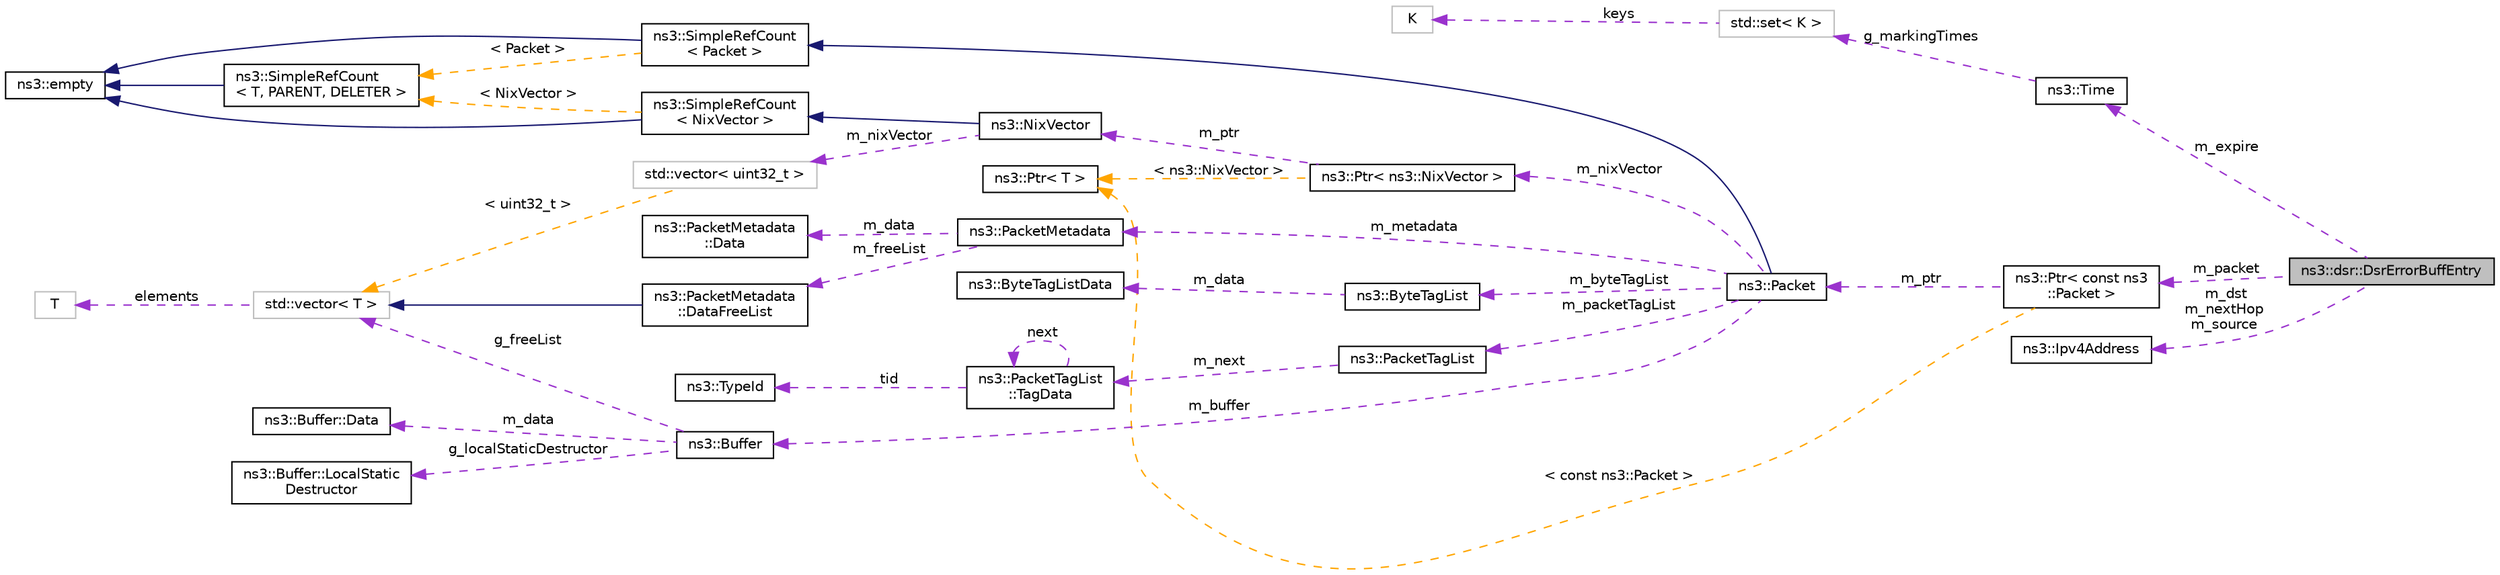 digraph "ns3::dsr::DsrErrorBuffEntry"
{
 // LATEX_PDF_SIZE
  edge [fontname="Helvetica",fontsize="10",labelfontname="Helvetica",labelfontsize="10"];
  node [fontname="Helvetica",fontsize="10",shape=record];
  rankdir="LR";
  Node1 [label="ns3::dsr::DsrErrorBuffEntry",height=0.2,width=0.4,color="black", fillcolor="grey75", style="filled", fontcolor="black",tooltip="DSR Error Buffer Entry."];
  Node2 -> Node1 [dir="back",color="darkorchid3",fontsize="10",style="dashed",label=" m_expire" ,fontname="Helvetica"];
  Node2 [label="ns3::Time",height=0.2,width=0.4,color="black", fillcolor="white", style="filled",URL="$classns3_1_1_time.html",tooltip="Simulation virtual time values and global simulation resolution."];
  Node3 -> Node2 [dir="back",color="darkorchid3",fontsize="10",style="dashed",label=" g_markingTimes" ,fontname="Helvetica"];
  Node3 [label="std::set\< K \>",height=0.2,width=0.4,color="grey75", fillcolor="white", style="filled",tooltip=" "];
  Node4 -> Node3 [dir="back",color="darkorchid3",fontsize="10",style="dashed",label=" keys" ,fontname="Helvetica"];
  Node4 [label="K",height=0.2,width=0.4,color="grey75", fillcolor="white", style="filled",tooltip=" "];
  Node5 -> Node1 [dir="back",color="darkorchid3",fontsize="10",style="dashed",label=" m_packet" ,fontname="Helvetica"];
  Node5 [label="ns3::Ptr\< const ns3\l::Packet \>",height=0.2,width=0.4,color="black", fillcolor="white", style="filled",URL="$classns3_1_1_ptr.html",tooltip=" "];
  Node6 -> Node5 [dir="back",color="darkorchid3",fontsize="10",style="dashed",label=" m_ptr" ,fontname="Helvetica"];
  Node6 [label="ns3::Packet",height=0.2,width=0.4,color="black", fillcolor="white", style="filled",URL="$classns3_1_1_packet.html",tooltip="network packets"];
  Node7 -> Node6 [dir="back",color="midnightblue",fontsize="10",style="solid",fontname="Helvetica"];
  Node7 [label="ns3::SimpleRefCount\l\< Packet \>",height=0.2,width=0.4,color="black", fillcolor="white", style="filled",URL="$classns3_1_1_simple_ref_count.html",tooltip=" "];
  Node8 -> Node7 [dir="back",color="midnightblue",fontsize="10",style="solid",fontname="Helvetica"];
  Node8 [label="ns3::empty",height=0.2,width=0.4,color="black", fillcolor="white", style="filled",URL="$classns3_1_1empty.html",tooltip="make Callback use a separate empty type"];
  Node9 -> Node7 [dir="back",color="orange",fontsize="10",style="dashed",label=" \< Packet \>" ,fontname="Helvetica"];
  Node9 [label="ns3::SimpleRefCount\l\< T, PARENT, DELETER \>",height=0.2,width=0.4,color="black", fillcolor="white", style="filled",URL="$classns3_1_1_simple_ref_count.html",tooltip="A template-based reference counting class."];
  Node8 -> Node9 [dir="back",color="midnightblue",fontsize="10",style="solid",fontname="Helvetica"];
  Node10 -> Node6 [dir="back",color="darkorchid3",fontsize="10",style="dashed",label=" m_nixVector" ,fontname="Helvetica"];
  Node10 [label="ns3::Ptr\< ns3::NixVector \>",height=0.2,width=0.4,color="black", fillcolor="white", style="filled",URL="$classns3_1_1_ptr.html",tooltip=" "];
  Node11 -> Node10 [dir="back",color="darkorchid3",fontsize="10",style="dashed",label=" m_ptr" ,fontname="Helvetica"];
  Node11 [label="ns3::NixVector",height=0.2,width=0.4,color="black", fillcolor="white", style="filled",URL="$classns3_1_1_nix_vector.html",tooltip="Neighbor-index data structure for nix-vector routing."];
  Node12 -> Node11 [dir="back",color="midnightblue",fontsize="10",style="solid",fontname="Helvetica"];
  Node12 [label="ns3::SimpleRefCount\l\< NixVector \>",height=0.2,width=0.4,color="black", fillcolor="white", style="filled",URL="$classns3_1_1_simple_ref_count.html",tooltip=" "];
  Node8 -> Node12 [dir="back",color="midnightblue",fontsize="10",style="solid",fontname="Helvetica"];
  Node9 -> Node12 [dir="back",color="orange",fontsize="10",style="dashed",label=" \< NixVector \>" ,fontname="Helvetica"];
  Node13 -> Node11 [dir="back",color="darkorchid3",fontsize="10",style="dashed",label=" m_nixVector" ,fontname="Helvetica"];
  Node13 [label="std::vector\< uint32_t \>",height=0.2,width=0.4,color="grey75", fillcolor="white", style="filled",tooltip=" "];
  Node14 -> Node13 [dir="back",color="orange",fontsize="10",style="dashed",label=" \< uint32_t \>" ,fontname="Helvetica"];
  Node14 [label="std::vector\< T \>",height=0.2,width=0.4,color="grey75", fillcolor="white", style="filled",tooltip=" "];
  Node15 -> Node14 [dir="back",color="darkorchid3",fontsize="10",style="dashed",label=" elements" ,fontname="Helvetica"];
  Node15 [label="T",height=0.2,width=0.4,color="grey75", fillcolor="white", style="filled",tooltip=" "];
  Node16 -> Node10 [dir="back",color="orange",fontsize="10",style="dashed",label=" \< ns3::NixVector \>" ,fontname="Helvetica"];
  Node16 [label="ns3::Ptr\< T \>",height=0.2,width=0.4,color="black", fillcolor="white", style="filled",URL="$classns3_1_1_ptr.html",tooltip="Smart pointer class similar to boost::intrusive_ptr."];
  Node17 -> Node6 [dir="back",color="darkorchid3",fontsize="10",style="dashed",label=" m_metadata" ,fontname="Helvetica"];
  Node17 [label="ns3::PacketMetadata",height=0.2,width=0.4,color="black", fillcolor="white", style="filled",URL="$classns3_1_1_packet_metadata.html",tooltip="Handle packet metadata about packet headers and trailers."];
  Node18 -> Node17 [dir="back",color="darkorchid3",fontsize="10",style="dashed",label=" m_data" ,fontname="Helvetica"];
  Node18 [label="ns3::PacketMetadata\l::Data",height=0.2,width=0.4,color="black", fillcolor="white", style="filled",URL="$structns3_1_1_packet_metadata_1_1_data.html",tooltip="Data structure."];
  Node19 -> Node17 [dir="back",color="darkorchid3",fontsize="10",style="dashed",label=" m_freeList" ,fontname="Helvetica"];
  Node19 [label="ns3::PacketMetadata\l::DataFreeList",height=0.2,width=0.4,color="black", fillcolor="white", style="filled",URL="$classns3_1_1_packet_metadata_1_1_data_free_list.html",tooltip="Class to hold all the metadata."];
  Node14 -> Node19 [dir="back",color="midnightblue",fontsize="10",style="solid",fontname="Helvetica"];
  Node20 -> Node6 [dir="back",color="darkorchid3",fontsize="10",style="dashed",label=" m_byteTagList" ,fontname="Helvetica"];
  Node20 [label="ns3::ByteTagList",height=0.2,width=0.4,color="black", fillcolor="white", style="filled",URL="$classns3_1_1_byte_tag_list.html",tooltip="keep track of the byte tags stored in a packet."];
  Node21 -> Node20 [dir="back",color="darkorchid3",fontsize="10",style="dashed",label=" m_data" ,fontname="Helvetica"];
  Node21 [label="ns3::ByteTagListData",height=0.2,width=0.4,color="black", fillcolor="white", style="filled",URL="$structns3_1_1_byte_tag_list_data.html",tooltip="Internal representation of the byte tags stored in a packet."];
  Node22 -> Node6 [dir="back",color="darkorchid3",fontsize="10",style="dashed",label=" m_packetTagList" ,fontname="Helvetica"];
  Node22 [label="ns3::PacketTagList",height=0.2,width=0.4,color="black", fillcolor="white", style="filled",URL="$classns3_1_1_packet_tag_list.html",tooltip="List of the packet tags stored in a packet."];
  Node23 -> Node22 [dir="back",color="darkorchid3",fontsize="10",style="dashed",label=" m_next" ,fontname="Helvetica"];
  Node23 [label="ns3::PacketTagList\l::TagData",height=0.2,width=0.4,color="black", fillcolor="white", style="filled",URL="$structns3_1_1_packet_tag_list_1_1_tag_data.html",tooltip="Tree node for sharing serialized tags."];
  Node23 -> Node23 [dir="back",color="darkorchid3",fontsize="10",style="dashed",label=" next" ,fontname="Helvetica"];
  Node24 -> Node23 [dir="back",color="darkorchid3",fontsize="10",style="dashed",label=" tid" ,fontname="Helvetica"];
  Node24 [label="ns3::TypeId",height=0.2,width=0.4,color="black", fillcolor="white", style="filled",URL="$classns3_1_1_type_id.html",tooltip="a unique identifier for an interface."];
  Node25 -> Node6 [dir="back",color="darkorchid3",fontsize="10",style="dashed",label=" m_buffer" ,fontname="Helvetica"];
  Node25 [label="ns3::Buffer",height=0.2,width=0.4,color="black", fillcolor="white", style="filled",URL="$classns3_1_1_buffer.html",tooltip="automatically resized byte buffer"];
  Node26 -> Node25 [dir="back",color="darkorchid3",fontsize="10",style="dashed",label=" m_data" ,fontname="Helvetica"];
  Node26 [label="ns3::Buffer::Data",height=0.2,width=0.4,color="black", fillcolor="white", style="filled",URL="$structns3_1_1_buffer_1_1_data.html",tooltip="This data structure is variable-sized through its last member whose size is determined at allocation ..."];
  Node27 -> Node25 [dir="back",color="darkorchid3",fontsize="10",style="dashed",label=" g_localStaticDestructor" ,fontname="Helvetica"];
  Node27 [label="ns3::Buffer::LocalStatic\lDestructor",height=0.2,width=0.4,color="black", fillcolor="white", style="filled",URL="$structns3_1_1_buffer_1_1_local_static_destructor.html",tooltip="Local static destructor structure."];
  Node14 -> Node25 [dir="back",color="darkorchid3",fontsize="10",style="dashed",label=" g_freeList" ,fontname="Helvetica"];
  Node16 -> Node5 [dir="back",color="orange",fontsize="10",style="dashed",label=" \< const ns3::Packet \>" ,fontname="Helvetica"];
  Node28 -> Node1 [dir="back",color="darkorchid3",fontsize="10",style="dashed",label=" m_dst\nm_nextHop\nm_source" ,fontname="Helvetica"];
  Node28 [label="ns3::Ipv4Address",height=0.2,width=0.4,color="black", fillcolor="white", style="filled",URL="$classns3_1_1_ipv4_address.html",tooltip="Ipv4 addresses are stored in host order in this class."];
}
